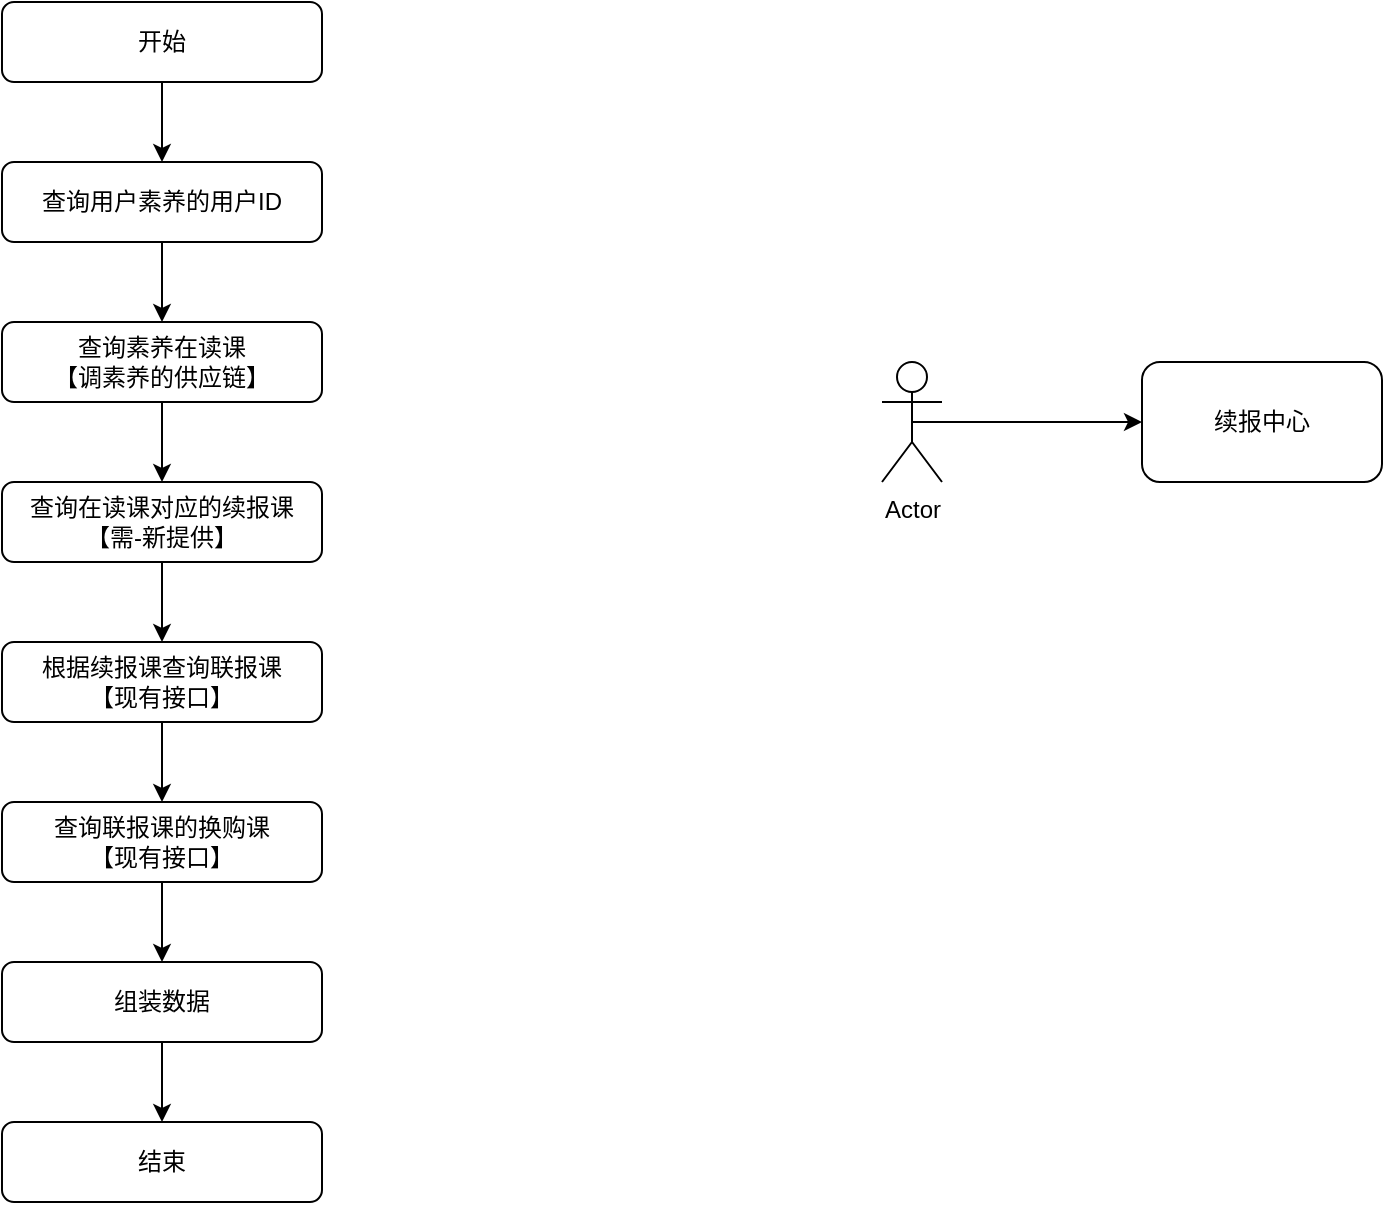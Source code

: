 <mxfile version="26.1.1">
  <diagram name="第 1 页" id="q1tvJXlYlXFpctMhTwmR">
    <mxGraphModel dx="1000" dy="622" grid="1" gridSize="10" guides="1" tooltips="1" connect="1" arrows="1" fold="1" page="1" pageScale="1" pageWidth="4800" pageHeight="4800" math="0" shadow="0">
      <root>
        <mxCell id="0" />
        <mxCell id="1" parent="0" />
        <mxCell id="w9khWlyOOLM3TBVSgfRv-10" style="edgeStyle=orthogonalEdgeStyle;rounded=0;orthogonalLoop=1;jettySize=auto;html=1;exitX=0.5;exitY=1;exitDx=0;exitDy=0;entryX=0.5;entryY=0;entryDx=0;entryDy=0;" edge="1" parent="1" source="w9khWlyOOLM3TBVSgfRv-1" target="w9khWlyOOLM3TBVSgfRv-3">
          <mxGeometry relative="1" as="geometry" />
        </mxCell>
        <mxCell id="w9khWlyOOLM3TBVSgfRv-1" value="开始" style="rounded=1;whiteSpace=wrap;html=1;" vertex="1" parent="1">
          <mxGeometry x="510" y="110" width="160" height="40" as="geometry" />
        </mxCell>
        <mxCell id="w9khWlyOOLM3TBVSgfRv-11" style="edgeStyle=orthogonalEdgeStyle;rounded=0;orthogonalLoop=1;jettySize=auto;html=1;exitX=0.5;exitY=1;exitDx=0;exitDy=0;" edge="1" parent="1" source="w9khWlyOOLM3TBVSgfRv-3" target="w9khWlyOOLM3TBVSgfRv-4">
          <mxGeometry relative="1" as="geometry" />
        </mxCell>
        <mxCell id="w9khWlyOOLM3TBVSgfRv-3" value="查询用户素养的用户ID" style="rounded=1;whiteSpace=wrap;html=1;" vertex="1" parent="1">
          <mxGeometry x="510" y="190" width="160" height="40" as="geometry" />
        </mxCell>
        <mxCell id="w9khWlyOOLM3TBVSgfRv-12" style="edgeStyle=orthogonalEdgeStyle;rounded=0;orthogonalLoop=1;jettySize=auto;html=1;exitX=0.5;exitY=1;exitDx=0;exitDy=0;" edge="1" parent="1" source="w9khWlyOOLM3TBVSgfRv-4" target="w9khWlyOOLM3TBVSgfRv-5">
          <mxGeometry relative="1" as="geometry" />
        </mxCell>
        <mxCell id="w9khWlyOOLM3TBVSgfRv-4" value="查询素养在读课&lt;div&gt;【调素养的供应链】&lt;/div&gt;" style="rounded=1;whiteSpace=wrap;html=1;" vertex="1" parent="1">
          <mxGeometry x="510" y="270" width="160" height="40" as="geometry" />
        </mxCell>
        <mxCell id="w9khWlyOOLM3TBVSgfRv-13" style="edgeStyle=orthogonalEdgeStyle;rounded=0;orthogonalLoop=1;jettySize=auto;html=1;exitX=0.5;exitY=1;exitDx=0;exitDy=0;entryX=0.5;entryY=0;entryDx=0;entryDy=0;" edge="1" parent="1" source="w9khWlyOOLM3TBVSgfRv-5" target="w9khWlyOOLM3TBVSgfRv-6">
          <mxGeometry relative="1" as="geometry" />
        </mxCell>
        <mxCell id="w9khWlyOOLM3TBVSgfRv-5" value="查询在读课对应的续报课&lt;br&gt;&lt;div&gt;【需-新提供】&lt;/div&gt;" style="rounded=1;whiteSpace=wrap;html=1;" vertex="1" parent="1">
          <mxGeometry x="510" y="350" width="160" height="40" as="geometry" />
        </mxCell>
        <mxCell id="w9khWlyOOLM3TBVSgfRv-14" style="edgeStyle=orthogonalEdgeStyle;rounded=0;orthogonalLoop=1;jettySize=auto;html=1;exitX=0.5;exitY=1;exitDx=0;exitDy=0;entryX=0.5;entryY=0;entryDx=0;entryDy=0;" edge="1" parent="1" source="w9khWlyOOLM3TBVSgfRv-6" target="w9khWlyOOLM3TBVSgfRv-7">
          <mxGeometry relative="1" as="geometry" />
        </mxCell>
        <mxCell id="w9khWlyOOLM3TBVSgfRv-6" value="根据续报课查询联报课&lt;br&gt;&lt;div&gt;【现有接口】&lt;/div&gt;" style="rounded=1;whiteSpace=wrap;html=1;" vertex="1" parent="1">
          <mxGeometry x="510" y="430" width="160" height="40" as="geometry" />
        </mxCell>
        <mxCell id="w9khWlyOOLM3TBVSgfRv-15" style="edgeStyle=orthogonalEdgeStyle;rounded=0;orthogonalLoop=1;jettySize=auto;html=1;exitX=0.5;exitY=1;exitDx=0;exitDy=0;" edge="1" parent="1" source="w9khWlyOOLM3TBVSgfRv-7" target="w9khWlyOOLM3TBVSgfRv-8">
          <mxGeometry relative="1" as="geometry" />
        </mxCell>
        <mxCell id="w9khWlyOOLM3TBVSgfRv-7" value="查询联报课的换购课&lt;div&gt;【现有接口】&lt;/div&gt;" style="rounded=1;whiteSpace=wrap;html=1;" vertex="1" parent="1">
          <mxGeometry x="510" y="510" width="160" height="40" as="geometry" />
        </mxCell>
        <mxCell id="w9khWlyOOLM3TBVSgfRv-16" style="edgeStyle=orthogonalEdgeStyle;rounded=0;orthogonalLoop=1;jettySize=auto;html=1;exitX=0.5;exitY=1;exitDx=0;exitDy=0;entryX=0.5;entryY=0;entryDx=0;entryDy=0;" edge="1" parent="1" source="w9khWlyOOLM3TBVSgfRv-8" target="w9khWlyOOLM3TBVSgfRv-9">
          <mxGeometry relative="1" as="geometry" />
        </mxCell>
        <mxCell id="w9khWlyOOLM3TBVSgfRv-8" value="组装数据" style="rounded=1;whiteSpace=wrap;html=1;" vertex="1" parent="1">
          <mxGeometry x="510" y="590" width="160" height="40" as="geometry" />
        </mxCell>
        <mxCell id="w9khWlyOOLM3TBVSgfRv-9" value="结束" style="rounded=1;whiteSpace=wrap;html=1;" vertex="1" parent="1">
          <mxGeometry x="510" y="670" width="160" height="40" as="geometry" />
        </mxCell>
        <mxCell id="w9khWlyOOLM3TBVSgfRv-27" style="edgeStyle=orthogonalEdgeStyle;rounded=0;orthogonalLoop=1;jettySize=auto;html=1;exitX=0.5;exitY=0.5;exitDx=0;exitDy=0;exitPerimeter=0;" edge="1" parent="1" source="w9khWlyOOLM3TBVSgfRv-22" target="w9khWlyOOLM3TBVSgfRv-26">
          <mxGeometry relative="1" as="geometry" />
        </mxCell>
        <mxCell id="w9khWlyOOLM3TBVSgfRv-22" value="Actor" style="shape=umlActor;verticalLabelPosition=bottom;verticalAlign=top;html=1;outlineConnect=0;" vertex="1" parent="1">
          <mxGeometry x="950" y="290" width="30" height="60" as="geometry" />
        </mxCell>
        <mxCell id="w9khWlyOOLM3TBVSgfRv-26" value="续报中心" style="rounded=1;whiteSpace=wrap;html=1;" vertex="1" parent="1">
          <mxGeometry x="1080" y="290" width="120" height="60" as="geometry" />
        </mxCell>
      </root>
    </mxGraphModel>
  </diagram>
</mxfile>
